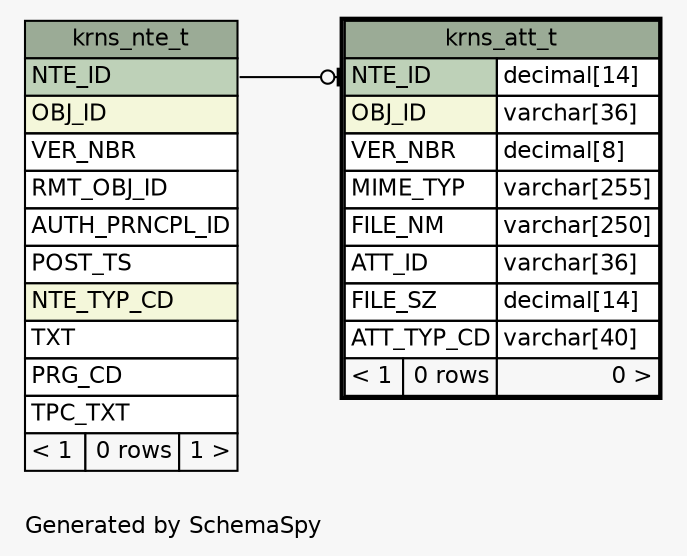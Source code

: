 // dot 2.28.0 on Mac OS X 10.7.2
// SchemaSpy rev 590
digraph "oneDegreeRelationshipsDiagram" {
  graph [
    rankdir="RL"
    bgcolor="#f7f7f7"
    label="\nGenerated by SchemaSpy"
    labeljust="l"
    nodesep="0.18"
    ranksep="0.46"
    fontname="Helvetica"
    fontsize="11"
  ];
  node [
    fontname="Helvetica"
    fontsize="11"
    shape="plaintext"
  ];
  edge [
    arrowsize="0.8"
  ];
  "krns_att_t":"NTE_ID":w -> "krns_nte_t":"NTE_ID":e [arrowhead=none dir=back arrowtail=teeodot];
  "krns_att_t" [
    label=<
    <TABLE BORDER="2" CELLBORDER="1" CELLSPACING="0" BGCOLOR="#ffffff">
      <TR><TD COLSPAN="3" BGCOLOR="#9bab96" ALIGN="CENTER">krns_att_t</TD></TR>
      <TR><TD PORT="NTE_ID" COLSPAN="2" BGCOLOR="#bed1b8" ALIGN="LEFT">NTE_ID</TD><TD PORT="NTE_ID.type" ALIGN="LEFT">decimal[14]</TD></TR>
      <TR><TD PORT="OBJ_ID" COLSPAN="2" BGCOLOR="#f4f7da" ALIGN="LEFT">OBJ_ID</TD><TD PORT="OBJ_ID.type" ALIGN="LEFT">varchar[36]</TD></TR>
      <TR><TD PORT="VER_NBR" COLSPAN="2" ALIGN="LEFT">VER_NBR</TD><TD PORT="VER_NBR.type" ALIGN="LEFT">decimal[8]</TD></TR>
      <TR><TD PORT="MIME_TYP" COLSPAN="2" ALIGN="LEFT">MIME_TYP</TD><TD PORT="MIME_TYP.type" ALIGN="LEFT">varchar[255]</TD></TR>
      <TR><TD PORT="FILE_NM" COLSPAN="2" ALIGN="LEFT">FILE_NM</TD><TD PORT="FILE_NM.type" ALIGN="LEFT">varchar[250]</TD></TR>
      <TR><TD PORT="ATT_ID" COLSPAN="2" ALIGN="LEFT">ATT_ID</TD><TD PORT="ATT_ID.type" ALIGN="LEFT">varchar[36]</TD></TR>
      <TR><TD PORT="FILE_SZ" COLSPAN="2" ALIGN="LEFT">FILE_SZ</TD><TD PORT="FILE_SZ.type" ALIGN="LEFT">decimal[14]</TD></TR>
      <TR><TD PORT="ATT_TYP_CD" COLSPAN="2" ALIGN="LEFT">ATT_TYP_CD</TD><TD PORT="ATT_TYP_CD.type" ALIGN="LEFT">varchar[40]</TD></TR>
      <TR><TD ALIGN="LEFT" BGCOLOR="#f7f7f7">&lt; 1</TD><TD ALIGN="RIGHT" BGCOLOR="#f7f7f7">0 rows</TD><TD ALIGN="RIGHT" BGCOLOR="#f7f7f7">0 &gt;</TD></TR>
    </TABLE>>
    URL="krns_att_t.html"
    tooltip="krns_att_t"
  ];
  "krns_nte_t" [
    label=<
    <TABLE BORDER="0" CELLBORDER="1" CELLSPACING="0" BGCOLOR="#ffffff">
      <TR><TD COLSPAN="3" BGCOLOR="#9bab96" ALIGN="CENTER">krns_nte_t</TD></TR>
      <TR><TD PORT="NTE_ID" COLSPAN="3" BGCOLOR="#bed1b8" ALIGN="LEFT">NTE_ID</TD></TR>
      <TR><TD PORT="OBJ_ID" COLSPAN="3" BGCOLOR="#f4f7da" ALIGN="LEFT">OBJ_ID</TD></TR>
      <TR><TD PORT="VER_NBR" COLSPAN="3" ALIGN="LEFT">VER_NBR</TD></TR>
      <TR><TD PORT="RMT_OBJ_ID" COLSPAN="3" ALIGN="LEFT">RMT_OBJ_ID</TD></TR>
      <TR><TD PORT="AUTH_PRNCPL_ID" COLSPAN="3" ALIGN="LEFT">AUTH_PRNCPL_ID</TD></TR>
      <TR><TD PORT="POST_TS" COLSPAN="3" ALIGN="LEFT">POST_TS</TD></TR>
      <TR><TD PORT="NTE_TYP_CD" COLSPAN="3" BGCOLOR="#f4f7da" ALIGN="LEFT">NTE_TYP_CD</TD></TR>
      <TR><TD PORT="TXT" COLSPAN="3" ALIGN="LEFT">TXT</TD></TR>
      <TR><TD PORT="PRG_CD" COLSPAN="3" ALIGN="LEFT">PRG_CD</TD></TR>
      <TR><TD PORT="TPC_TXT" COLSPAN="3" ALIGN="LEFT">TPC_TXT</TD></TR>
      <TR><TD ALIGN="LEFT" BGCOLOR="#f7f7f7">&lt; 1</TD><TD ALIGN="RIGHT" BGCOLOR="#f7f7f7">0 rows</TD><TD ALIGN="RIGHT" BGCOLOR="#f7f7f7">1 &gt;</TD></TR>
    </TABLE>>
    URL="krns_nte_t.html"
    tooltip="krns_nte_t"
  ];
}
